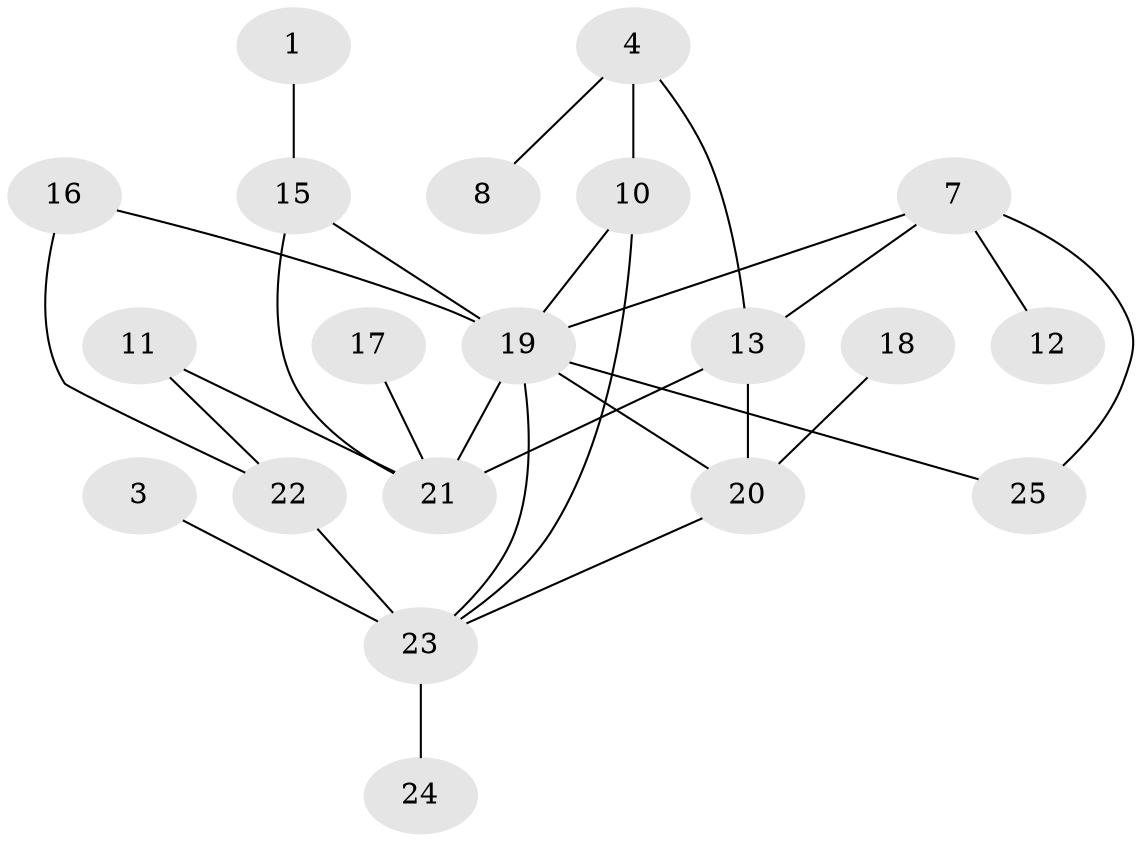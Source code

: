 // original degree distribution, {3: 0.22, 4: 0.2, 1: 0.28, 2: 0.18, 0: 0.08, 5: 0.02, 6: 0.02}
// Generated by graph-tools (version 1.1) at 2025/25/03/09/25 03:25:23]
// undirected, 20 vertices, 28 edges
graph export_dot {
graph [start="1"]
  node [color=gray90,style=filled];
  1;
  3;
  4;
  7;
  8;
  10;
  11;
  12;
  13;
  15;
  16;
  17;
  18;
  19;
  20;
  21;
  22;
  23;
  24;
  25;
  1 -- 15 [weight=1.0];
  3 -- 23 [weight=2.0];
  4 -- 8 [weight=1.0];
  4 -- 10 [weight=2.0];
  4 -- 13 [weight=1.0];
  7 -- 12 [weight=1.0];
  7 -- 13 [weight=1.0];
  7 -- 19 [weight=1.0];
  7 -- 25 [weight=1.0];
  10 -- 19 [weight=1.0];
  10 -- 23 [weight=1.0];
  11 -- 21 [weight=1.0];
  11 -- 22 [weight=1.0];
  13 -- 20 [weight=1.0];
  13 -- 21 [weight=1.0];
  15 -- 19 [weight=1.0];
  15 -- 21 [weight=1.0];
  16 -- 19 [weight=1.0];
  16 -- 22 [weight=1.0];
  17 -- 21 [weight=1.0];
  18 -- 20 [weight=1.0];
  19 -- 20 [weight=1.0];
  19 -- 21 [weight=4.0];
  19 -- 23 [weight=1.0];
  19 -- 25 [weight=1.0];
  20 -- 23 [weight=1.0];
  22 -- 23 [weight=1.0];
  23 -- 24 [weight=1.0];
}
